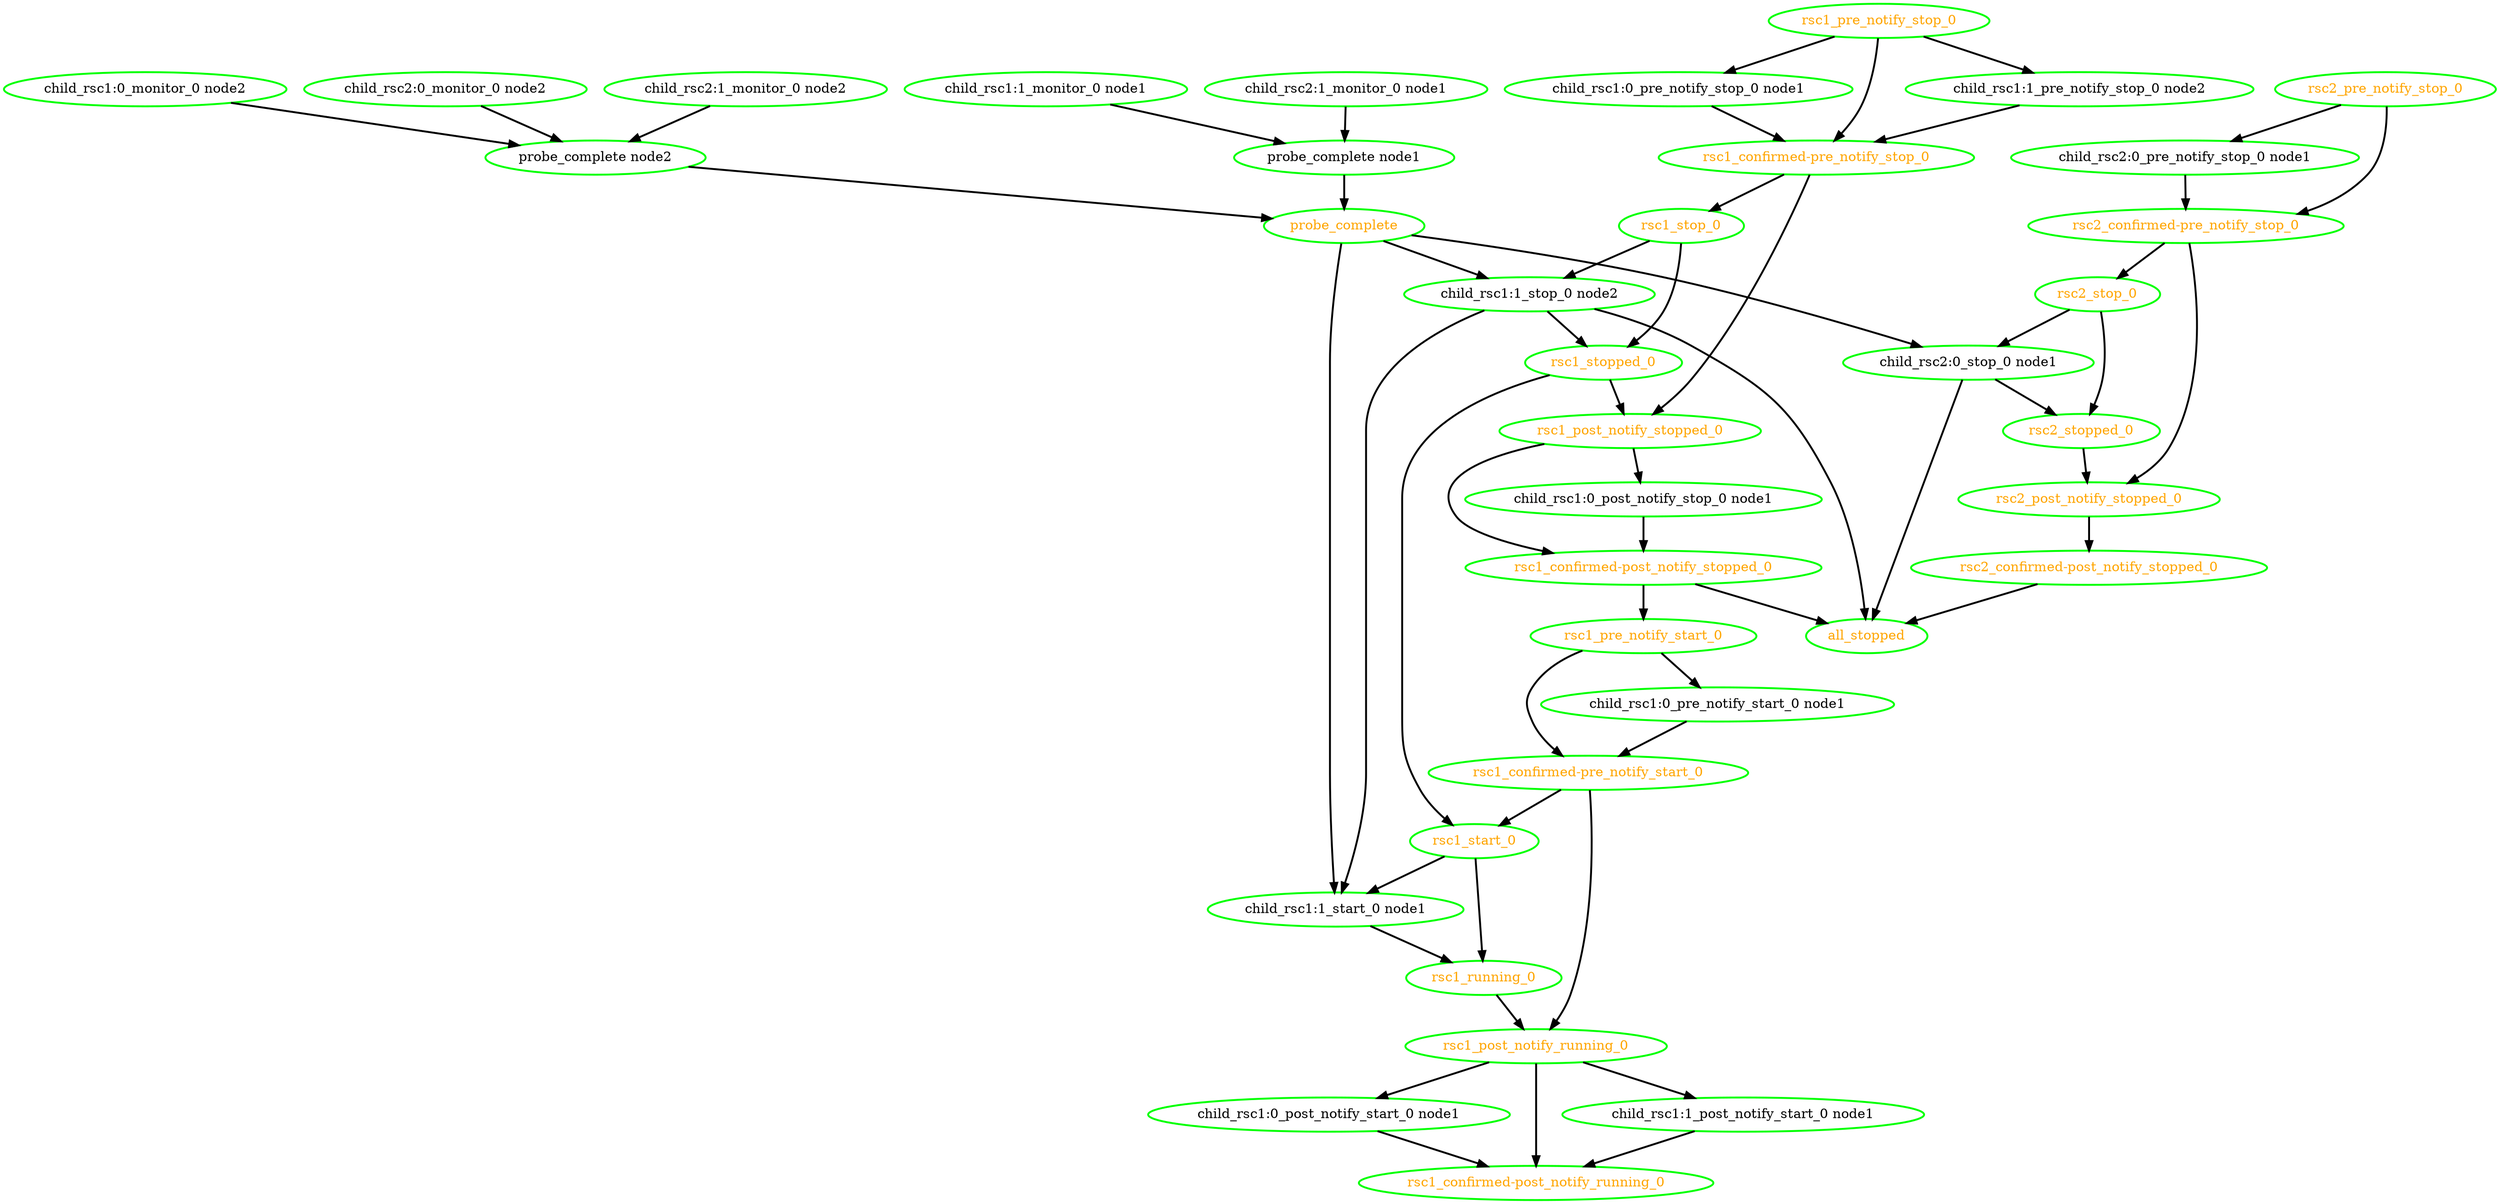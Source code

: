  digraph "g" {
"all_stopped" [ style=bold color="green" fontcolor="orange"  ]
"child_rsc1:0_monitor_0 node2" -> "probe_complete node2" [ style = bold]
"child_rsc1:0_monitor_0 node2" [ style=bold color="green" fontcolor="black" ]
"child_rsc1:0_post_notify_start_0 node1" -> "rsc1_confirmed-post_notify_running_0" [ style = bold]
"child_rsc1:0_post_notify_start_0 node1" [ style=bold color="green" fontcolor="black" ]
"child_rsc1:0_post_notify_stop_0 node1" -> "rsc1_confirmed-post_notify_stopped_0" [ style = bold]
"child_rsc1:0_post_notify_stop_0 node1" [ style=bold color="green" fontcolor="black" ]
"child_rsc1:0_pre_notify_start_0 node1" -> "rsc1_confirmed-pre_notify_start_0" [ style = bold]
"child_rsc1:0_pre_notify_start_0 node1" [ style=bold color="green" fontcolor="black" ]
"child_rsc1:0_pre_notify_stop_0 node1" -> "rsc1_confirmed-pre_notify_stop_0" [ style = bold]
"child_rsc1:0_pre_notify_stop_0 node1" [ style=bold color="green" fontcolor="black" ]
"child_rsc1:1_monitor_0 node1" -> "probe_complete node1" [ style = bold]
"child_rsc1:1_monitor_0 node1" [ style=bold color="green" fontcolor="black" ]
"child_rsc1:1_post_notify_start_0 node1" -> "rsc1_confirmed-post_notify_running_0" [ style = bold]
"child_rsc1:1_post_notify_start_0 node1" [ style=bold color="green" fontcolor="black" ]
"child_rsc1:1_pre_notify_stop_0 node2" -> "rsc1_confirmed-pre_notify_stop_0" [ style = bold]
"child_rsc1:1_pre_notify_stop_0 node2" [ style=bold color="green" fontcolor="black" ]
"child_rsc1:1_start_0 node1" -> "rsc1_running_0" [ style = bold]
"child_rsc1:1_start_0 node1" [ style=bold color="green" fontcolor="black" ]
"child_rsc1:1_stop_0 node2" -> "all_stopped" [ style = bold]
"child_rsc1:1_stop_0 node2" -> "child_rsc1:1_start_0 node1" [ style = bold]
"child_rsc1:1_stop_0 node2" -> "rsc1_stopped_0" [ style = bold]
"child_rsc1:1_stop_0 node2" [ style=bold color="green" fontcolor="black" ]
"child_rsc2:0_monitor_0 node2" -> "probe_complete node2" [ style = bold]
"child_rsc2:0_monitor_0 node2" [ style=bold color="green" fontcolor="black" ]
"child_rsc2:0_pre_notify_stop_0 node1" -> "rsc2_confirmed-pre_notify_stop_0" [ style = bold]
"child_rsc2:0_pre_notify_stop_0 node1" [ style=bold color="green" fontcolor="black" ]
"child_rsc2:0_stop_0 node1" -> "all_stopped" [ style = bold]
"child_rsc2:0_stop_0 node1" -> "rsc2_stopped_0" [ style = bold]
"child_rsc2:0_stop_0 node1" [ style=bold color="green" fontcolor="black" ]
"child_rsc2:1_monitor_0 node1" -> "probe_complete node1" [ style = bold]
"child_rsc2:1_monitor_0 node1" [ style=bold color="green" fontcolor="black" ]
"child_rsc2:1_monitor_0 node2" -> "probe_complete node2" [ style = bold]
"child_rsc2:1_monitor_0 node2" [ style=bold color="green" fontcolor="black" ]
"probe_complete node1" -> "probe_complete" [ style = bold]
"probe_complete node1" [ style=bold color="green" fontcolor="black" ]
"probe_complete node2" -> "probe_complete" [ style = bold]
"probe_complete node2" [ style=bold color="green" fontcolor="black" ]
"probe_complete" -> "child_rsc1:1_start_0 node1" [ style = bold]
"probe_complete" -> "child_rsc1:1_stop_0 node2" [ style = bold]
"probe_complete" -> "child_rsc2:0_stop_0 node1" [ style = bold]
"probe_complete" [ style=bold color="green" fontcolor="orange" ]
"rsc1_confirmed-post_notify_running_0" [ style=bold color="green" fontcolor="orange" ]
"rsc1_confirmed-post_notify_stopped_0" -> "all_stopped" [ style = bold]
"rsc1_confirmed-post_notify_stopped_0" -> "rsc1_pre_notify_start_0" [ style = bold]
"rsc1_confirmed-post_notify_stopped_0" [ style=bold color="green" fontcolor="orange" ]
"rsc1_confirmed-pre_notify_start_0" -> "rsc1_post_notify_running_0" [ style = bold]
"rsc1_confirmed-pre_notify_start_0" -> "rsc1_start_0" [ style = bold]
"rsc1_confirmed-pre_notify_start_0" [ style=bold color="green" fontcolor="orange" ]
"rsc1_confirmed-pre_notify_stop_0" -> "rsc1_post_notify_stopped_0" [ style = bold]
"rsc1_confirmed-pre_notify_stop_0" -> "rsc1_stop_0" [ style = bold]
"rsc1_confirmed-pre_notify_stop_0" [ style=bold color="green" fontcolor="orange" ]
"rsc1_post_notify_running_0" -> "child_rsc1:0_post_notify_start_0 node1" [ style = bold]
"rsc1_post_notify_running_0" -> "child_rsc1:1_post_notify_start_0 node1" [ style = bold]
"rsc1_post_notify_running_0" -> "rsc1_confirmed-post_notify_running_0" [ style = bold]
"rsc1_post_notify_running_0" [ style=bold color="green" fontcolor="orange" ]
"rsc1_post_notify_stopped_0" -> "child_rsc1:0_post_notify_stop_0 node1" [ style = bold]
"rsc1_post_notify_stopped_0" -> "rsc1_confirmed-post_notify_stopped_0" [ style = bold]
"rsc1_post_notify_stopped_0" [ style=bold color="green" fontcolor="orange" ]
"rsc1_pre_notify_start_0" -> "child_rsc1:0_pre_notify_start_0 node1" [ style = bold]
"rsc1_pre_notify_start_0" -> "rsc1_confirmed-pre_notify_start_0" [ style = bold]
"rsc1_pre_notify_start_0" [ style=bold color="green" fontcolor="orange" ]
"rsc1_pre_notify_stop_0" -> "child_rsc1:0_pre_notify_stop_0 node1" [ style = bold]
"rsc1_pre_notify_stop_0" -> "child_rsc1:1_pre_notify_stop_0 node2" [ style = bold]
"rsc1_pre_notify_stop_0" -> "rsc1_confirmed-pre_notify_stop_0" [ style = bold]
"rsc1_pre_notify_stop_0" [ style=bold color="green" fontcolor="orange" ]
"rsc1_running_0" -> "rsc1_post_notify_running_0" [ style = bold]
"rsc1_running_0" [ style=bold color="green" fontcolor="orange" ]
"rsc1_start_0" -> "child_rsc1:1_start_0 node1" [ style = bold]
"rsc1_start_0" -> "rsc1_running_0" [ style = bold]
"rsc1_start_0" [ style=bold color="green" fontcolor="orange" ]
"rsc1_stop_0" -> "child_rsc1:1_stop_0 node2" [ style = bold]
"rsc1_stop_0" -> "rsc1_stopped_0" [ style = bold]
"rsc1_stop_0" [ style=bold color="green" fontcolor="orange" ]
"rsc1_stopped_0" -> "rsc1_post_notify_stopped_0" [ style = bold]
"rsc1_stopped_0" -> "rsc1_start_0" [ style = bold]
"rsc1_stopped_0" [ style=bold color="green" fontcolor="orange" ]
"rsc2_confirmed-post_notify_stopped_0" -> "all_stopped" [ style = bold]
"rsc2_confirmed-post_notify_stopped_0" [ style=bold color="green" fontcolor="orange" ]
"rsc2_confirmed-pre_notify_stop_0" -> "rsc2_post_notify_stopped_0" [ style = bold]
"rsc2_confirmed-pre_notify_stop_0" -> "rsc2_stop_0" [ style = bold]
"rsc2_confirmed-pre_notify_stop_0" [ style=bold color="green" fontcolor="orange" ]
"rsc2_post_notify_stopped_0" -> "rsc2_confirmed-post_notify_stopped_0" [ style = bold]
"rsc2_post_notify_stopped_0" [ style=bold color="green" fontcolor="orange" ]
"rsc2_pre_notify_stop_0" -> "child_rsc2:0_pre_notify_stop_0 node1" [ style = bold]
"rsc2_pre_notify_stop_0" -> "rsc2_confirmed-pre_notify_stop_0" [ style = bold]
"rsc2_pre_notify_stop_0" [ style=bold color="green" fontcolor="orange" ]
"rsc2_stop_0" -> "child_rsc2:0_stop_0 node1" [ style = bold]
"rsc2_stop_0" -> "rsc2_stopped_0" [ style = bold]
"rsc2_stop_0" [ style=bold color="green" fontcolor="orange" ]
"rsc2_stopped_0" -> "rsc2_post_notify_stopped_0" [ style = bold]
"rsc2_stopped_0" [ style=bold color="green" fontcolor="orange" ]
}
